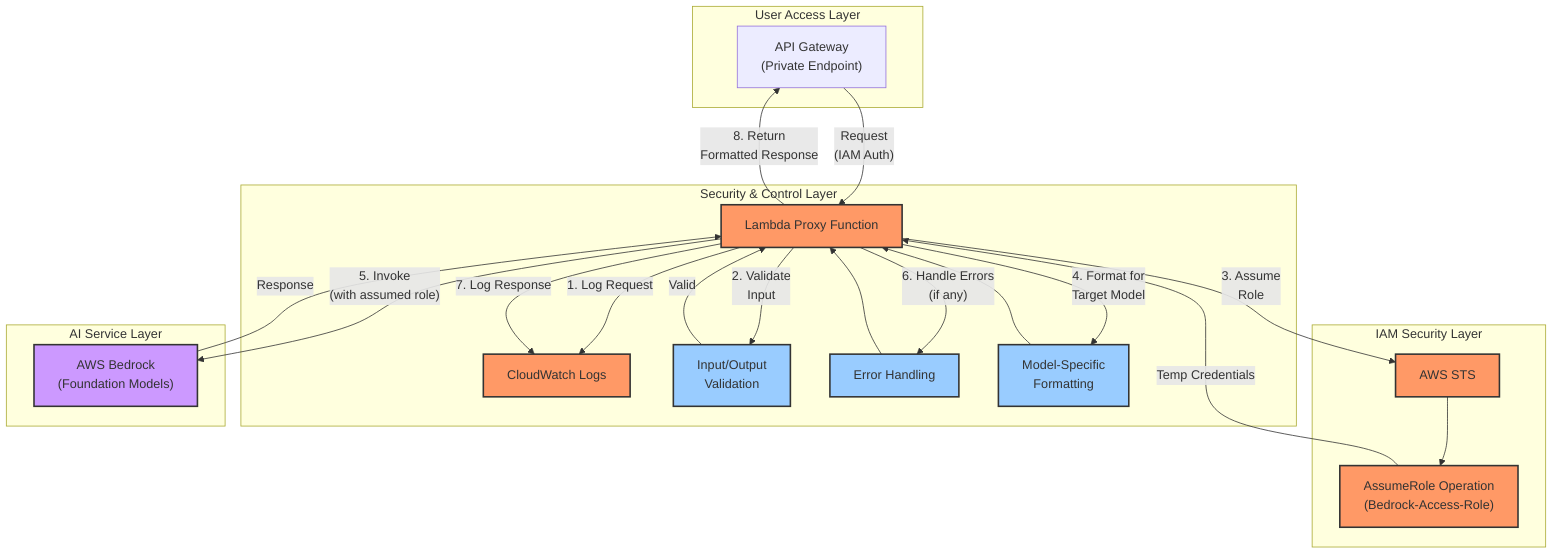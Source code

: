 flowchart TD
    subgraph UserAccess ["User Access Layer"]
        APIGateway["API Gateway
(Private Endpoint)"]
    end
    
    subgraph SecurityLayer ["Security & Control Layer"]
        Lambda["Lambda Proxy Function"]
        CloudWatch["CloudWatch Logs"]
        Validation["Input/Output
Validation"]
        ErrorHandling["Error Handling"]
        ModelFormatting["Model-Specific
Formatting"]
    end
    
    subgraph IAMLayer ["IAM Security Layer"]
        STS["AWS STS"]
        AssumeRole["AssumeRole Operation
(Bedrock-Access-Role)"]
    end
    
    subgraph ServiceLayer ["AI Service Layer"]
        Bedrock["AWS Bedrock
(Foundation Models)"]
    end
    
    APIGateway -->|"Request
(IAM Auth)"| Lambda
    Lambda -->|"1. Log Request"| CloudWatch
    Lambda -->|"2. Validate
Input"| Validation
    Validation -->|"Valid"| Lambda
    
    Lambda -->|"3. Assume
Role"| STS
    STS --> AssumeRole
    AssumeRole -->|"Temp Credentials"| Lambda
    
    Lambda -->|"4. Format for
Target Model"| ModelFormatting
    ModelFormatting --> Lambda
    
    Lambda -->|"5. Invoke
(with assumed role)"| Bedrock
    Bedrock -->|"Response"| Lambda
    
    Lambda -->|"6. Handle Errors
(if any)"| ErrorHandling
    ErrorHandling --> Lambda
    
    Lambda -->|"7. Log Response"| CloudWatch
    Lambda -->|"8. Return
Formatted Response"| APIGateway
    
    classDef securityColor fill:#f96,stroke:#333,stroke-width:2px;
    classDef businessColor fill:#9cf,stroke:#333,stroke-width:2px;
    classDef serviceColor fill:#c9f,stroke:#333,stroke-width:2px;
    
    class Lambda,STS,AssumeRole,CloudWatch securityColor;
    class Validation,ModelFormatting,ErrorHandling businessColor;
    class Bedrock serviceColor;
